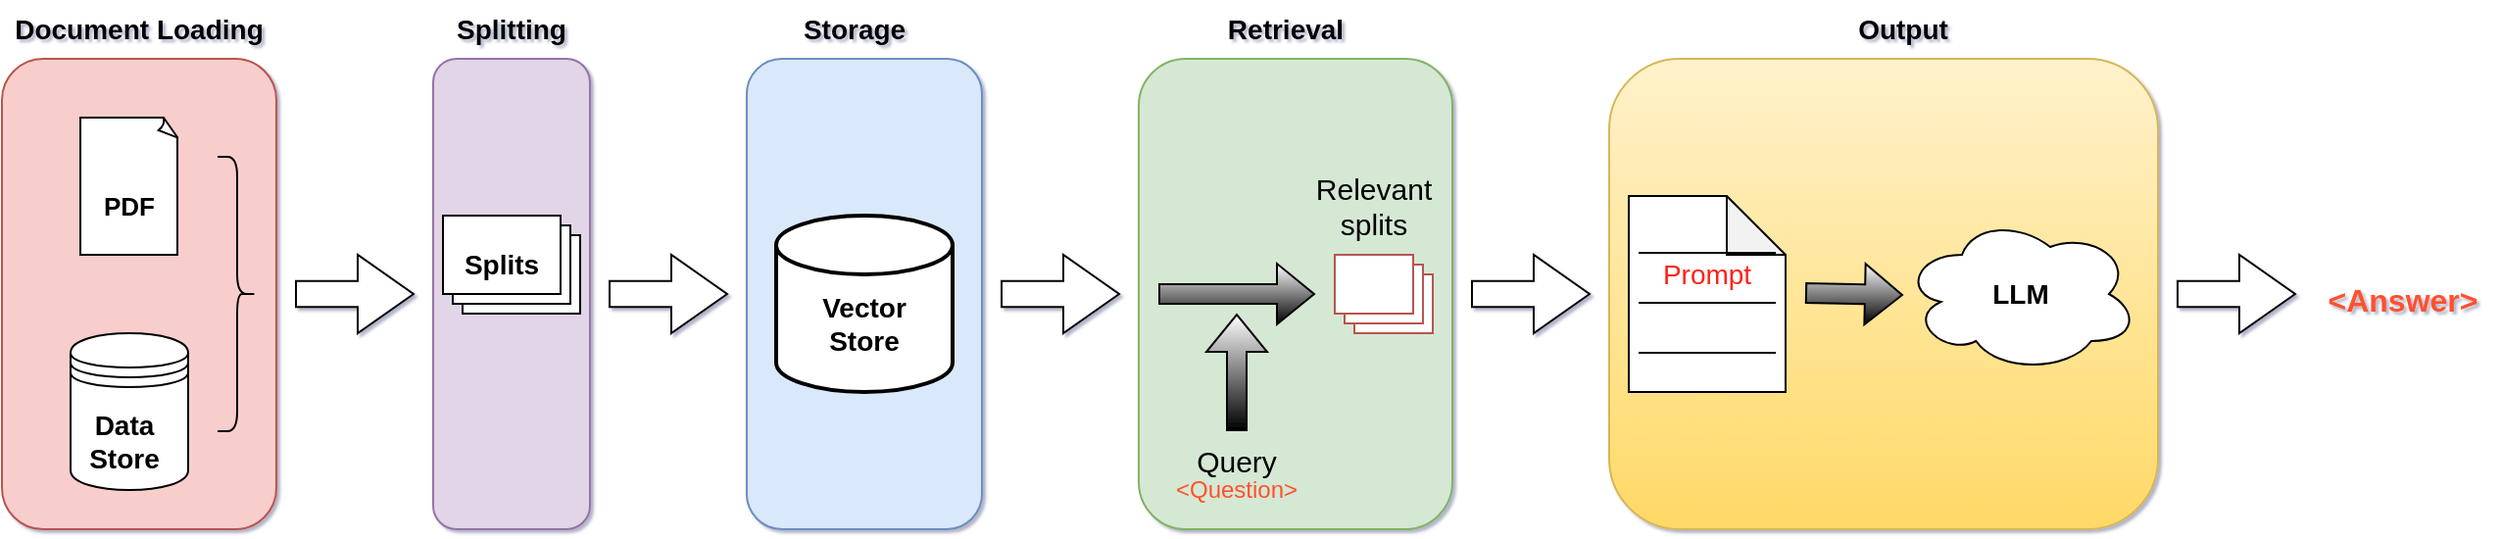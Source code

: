 <mxfile version="25.0.3">
  <diagram name="Page-1" id="vKZ-V5K5pDfOQ2ss4dRj">
    <mxGraphModel dx="882" dy="464" grid="1" gridSize="10" guides="1" tooltips="1" connect="1" arrows="1" fold="1" page="1" pageScale="1" pageWidth="850" pageHeight="1100" math="0" shadow="1">
      <root>
        <mxCell id="0" />
        <mxCell id="1" parent="0" />
        <mxCell id="f3LMZ3NK-MsZDFltU_R9-1" value="" style="rounded=1;whiteSpace=wrap;html=1;fillColor=#f8cecc;strokeColor=#b85450;" vertex="1" parent="1">
          <mxGeometry x="20" y="120" width="140" height="240" as="geometry" />
        </mxCell>
        <mxCell id="f3LMZ3NK-MsZDFltU_R9-2" value="" style="whiteSpace=wrap;html=1;shape=mxgraph.basic.document;" vertex="1" parent="1">
          <mxGeometry x="60" y="150" width="50" height="70" as="geometry" />
        </mxCell>
        <mxCell id="f3LMZ3NK-MsZDFltU_R9-3" value="" style="shape=datastore;whiteSpace=wrap;html=1;" vertex="1" parent="1">
          <mxGeometry x="55" y="260" width="60" height="80" as="geometry" />
        </mxCell>
        <mxCell id="f3LMZ3NK-MsZDFltU_R9-4" value="&lt;font style=&quot;font-size: 13px;&quot;&gt;&lt;b&gt;PDF&lt;/b&gt;&lt;/font&gt;" style="text;html=1;align=center;verticalAlign=middle;whiteSpace=wrap;rounded=0;" vertex="1" parent="1">
          <mxGeometry x="55" y="180" width="60" height="30" as="geometry" />
        </mxCell>
        <mxCell id="f3LMZ3NK-MsZDFltU_R9-5" value="&lt;font style=&quot;font-size: 14px;&quot;&gt;&lt;b&gt;Data Store&lt;/b&gt;&lt;/font&gt;" style="text;html=1;align=center;verticalAlign=middle;whiteSpace=wrap;rounded=0;" vertex="1" parent="1">
          <mxGeometry x="50" y="300" width="65" height="30" as="geometry" />
        </mxCell>
        <mxCell id="f3LMZ3NK-MsZDFltU_R9-6" value="" style="shape=curlyBracket;whiteSpace=wrap;html=1;rounded=1;flipH=1;labelPosition=right;verticalLabelPosition=middle;align=left;verticalAlign=middle;" vertex="1" parent="1">
          <mxGeometry x="130" y="170" width="20" height="140" as="geometry" />
        </mxCell>
        <mxCell id="f3LMZ3NK-MsZDFltU_R9-7" value="" style="rounded=1;whiteSpace=wrap;html=1;fillColor=#e1d5e7;strokeColor=#9673a6;" vertex="1" parent="1">
          <mxGeometry x="240" y="120" width="80" height="240" as="geometry" />
        </mxCell>
        <mxCell id="f3LMZ3NK-MsZDFltU_R9-8" value="" style="verticalLabelPosition=bottom;verticalAlign=top;html=1;shape=mxgraph.basic.layered_rect;dx=10;outlineConnect=0;whiteSpace=wrap;" vertex="1" parent="1">
          <mxGeometry x="245" y="200" width="70" height="50" as="geometry" />
        </mxCell>
        <mxCell id="f3LMZ3NK-MsZDFltU_R9-9" value="&lt;font style=&quot;font-size: 14px;&quot;&gt;&lt;b&gt;Splits&lt;/b&gt;&lt;/font&gt;" style="text;html=1;align=center;verticalAlign=middle;whiteSpace=wrap;rounded=0;" vertex="1" parent="1">
          <mxGeometry x="245" y="210" width="60" height="30" as="geometry" />
        </mxCell>
        <mxCell id="f3LMZ3NK-MsZDFltU_R9-10" value="" style="shape=singleArrow;whiteSpace=wrap;html=1;arrowWidth=0.333;arrowSize=0.475;" vertex="1" parent="1">
          <mxGeometry x="170" y="220" width="60" height="40" as="geometry" />
        </mxCell>
        <mxCell id="f3LMZ3NK-MsZDFltU_R9-11" value="" style="rounded=1;whiteSpace=wrap;html=1;fillColor=#dae8fc;strokeColor=#6c8ebf;" vertex="1" parent="1">
          <mxGeometry x="400" y="120" width="120" height="240" as="geometry" />
        </mxCell>
        <mxCell id="f3LMZ3NK-MsZDFltU_R9-12" value="" style="shape=singleArrow;whiteSpace=wrap;html=1;arrowWidth=0.333;arrowSize=0.475;" vertex="1" parent="1">
          <mxGeometry x="330" y="220" width="60" height="40" as="geometry" />
        </mxCell>
        <mxCell id="f3LMZ3NK-MsZDFltU_R9-13" value="" style="strokeWidth=2;html=1;shape=mxgraph.flowchart.database;whiteSpace=wrap;" vertex="1" parent="1">
          <mxGeometry x="415" y="200" width="90" height="90" as="geometry" />
        </mxCell>
        <mxCell id="f3LMZ3NK-MsZDFltU_R9-14" value="&lt;font style=&quot;font-size: 14px;&quot;&gt;&lt;b&gt;Vector Store&lt;/b&gt;&lt;/font&gt;" style="text;html=1;align=center;verticalAlign=middle;whiteSpace=wrap;rounded=0;" vertex="1" parent="1">
          <mxGeometry x="420" y="240" width="80" height="30" as="geometry" />
        </mxCell>
        <mxCell id="f3LMZ3NK-MsZDFltU_R9-15" value="" style="shape=singleArrow;whiteSpace=wrap;html=1;arrowWidth=0.333;arrowSize=0.475;" vertex="1" parent="1">
          <mxGeometry x="530" y="220" width="60" height="40" as="geometry" />
        </mxCell>
        <mxCell id="f3LMZ3NK-MsZDFltU_R9-16" value="" style="rounded=1;whiteSpace=wrap;html=1;fillColor=#d5e8d4;strokeColor=#82b366;" vertex="1" parent="1">
          <mxGeometry x="600" y="120" width="160" height="240" as="geometry" />
        </mxCell>
        <mxCell id="f3LMZ3NK-MsZDFltU_R9-19" value="" style="verticalLabelPosition=bottom;verticalAlign=top;html=1;shape=mxgraph.basic.layered_rect;dx=10;outlineConnect=0;whiteSpace=wrap;fillColor=#ffffff;strokeColor=#b85450;" vertex="1" parent="1">
          <mxGeometry x="700" y="220" width="50" height="40" as="geometry" />
        </mxCell>
        <mxCell id="f3LMZ3NK-MsZDFltU_R9-20" value="" style="shape=flexArrow;endArrow=classic;html=1;rounded=0;fillColor=default;gradientColor=default;" edge="1" parent="1">
          <mxGeometry width="50" height="50" relative="1" as="geometry">
            <mxPoint x="610" y="240" as="sourcePoint" />
            <mxPoint x="690" y="240" as="targetPoint" />
          </mxGeometry>
        </mxCell>
        <mxCell id="f3LMZ3NK-MsZDFltU_R9-24" value="" style="shape=flexArrow;endArrow=classic;html=1;rounded=0;fillColor=default;gradientColor=default;" edge="1" parent="1">
          <mxGeometry width="50" height="50" relative="1" as="geometry">
            <mxPoint x="650" y="310" as="sourcePoint" />
            <mxPoint x="650" y="250" as="targetPoint" />
          </mxGeometry>
        </mxCell>
        <mxCell id="f3LMZ3NK-MsZDFltU_R9-25" value="&lt;font style=&quot;font-size: 15px;&quot;&gt;Query&lt;/font&gt;" style="text;html=1;align=center;verticalAlign=middle;whiteSpace=wrap;rounded=0;" vertex="1" parent="1">
          <mxGeometry x="620" y="310" width="60" height="30" as="geometry" />
        </mxCell>
        <mxCell id="f3LMZ3NK-MsZDFltU_R9-26" value="&lt;font style=&quot;font-size: 15px;&quot;&gt;Relevant splits&lt;/font&gt;" style="text;html=1;align=center;verticalAlign=middle;whiteSpace=wrap;rounded=0;" vertex="1" parent="1">
          <mxGeometry x="690" y="180" width="60" height="30" as="geometry" />
        </mxCell>
        <mxCell id="f3LMZ3NK-MsZDFltU_R9-27" value="&lt;font color=&quot;#ff512e&quot;&gt;&amp;lt;Question&amp;gt;&lt;/font&gt;" style="text;html=1;align=center;verticalAlign=middle;whiteSpace=wrap;rounded=0;" vertex="1" parent="1">
          <mxGeometry x="620" y="330" width="60" height="20" as="geometry" />
        </mxCell>
        <mxCell id="f3LMZ3NK-MsZDFltU_R9-28" value="" style="rounded=1;whiteSpace=wrap;html=1;fillColor=#fff2cc;strokeColor=#d6b656;gradientColor=#ffd966;" vertex="1" parent="1">
          <mxGeometry x="840" y="120" width="280" height="240" as="geometry" />
        </mxCell>
        <mxCell id="f3LMZ3NK-MsZDFltU_R9-29" value="" style="shape=singleArrow;whiteSpace=wrap;html=1;arrowWidth=0.333;arrowSize=0.475;" vertex="1" parent="1">
          <mxGeometry x="770" y="220" width="60" height="40" as="geometry" />
        </mxCell>
        <mxCell id="f3LMZ3NK-MsZDFltU_R9-30" value="" style="shape=note;whiteSpace=wrap;html=1;backgroundOutline=1;darkOpacity=0.05;" vertex="1" parent="1">
          <mxGeometry x="850" y="190" width="80" height="100" as="geometry" />
        </mxCell>
        <mxCell id="f3LMZ3NK-MsZDFltU_R9-31" value="" style="endArrow=none;html=1;rounded=0;" edge="1" parent="1">
          <mxGeometry width="50" height="50" relative="1" as="geometry">
            <mxPoint x="855" y="244.47" as="sourcePoint" />
            <mxPoint x="925" y="244.47" as="targetPoint" />
          </mxGeometry>
        </mxCell>
        <mxCell id="f3LMZ3NK-MsZDFltU_R9-32" value="" style="endArrow=none;html=1;rounded=0;" edge="1" parent="1">
          <mxGeometry width="50" height="50" relative="1" as="geometry">
            <mxPoint x="855" y="270" as="sourcePoint" />
            <mxPoint x="925" y="270" as="targetPoint" />
          </mxGeometry>
        </mxCell>
        <mxCell id="f3LMZ3NK-MsZDFltU_R9-33" value="" style="endArrow=none;html=1;rounded=0;" edge="1" parent="1">
          <mxGeometry width="50" height="50" relative="1" as="geometry">
            <mxPoint x="855" y="218.95" as="sourcePoint" />
            <mxPoint x="925" y="218.95" as="targetPoint" />
          </mxGeometry>
        </mxCell>
        <mxCell id="f3LMZ3NK-MsZDFltU_R9-34" value="&lt;font color=&quot;#ff2212&quot; style=&quot;font-size: 14px;&quot;&gt;Prompt&lt;/font&gt;" style="text;html=1;align=center;verticalAlign=middle;whiteSpace=wrap;rounded=0;" vertex="1" parent="1">
          <mxGeometry x="855" y="210" width="70" height="40" as="geometry" />
        </mxCell>
        <mxCell id="f3LMZ3NK-MsZDFltU_R9-35" value="" style="shape=flexArrow;endArrow=classic;html=1;rounded=0;fillColor=default;gradientColor=default;" edge="1" parent="1">
          <mxGeometry width="50" height="50" relative="1" as="geometry">
            <mxPoint x="940" y="239.47" as="sourcePoint" />
            <mxPoint x="990" y="240.52" as="targetPoint" />
          </mxGeometry>
        </mxCell>
        <mxCell id="f3LMZ3NK-MsZDFltU_R9-36" value="" style="ellipse;shape=cloud;whiteSpace=wrap;html=1;" vertex="1" parent="1">
          <mxGeometry x="990" y="200" width="120" height="80" as="geometry" />
        </mxCell>
        <mxCell id="f3LMZ3NK-MsZDFltU_R9-37" value="&lt;font style=&quot;font-size: 14px;&quot;&gt;&lt;b&gt;LLM&lt;/b&gt;&lt;/font&gt;" style="text;html=1;align=center;verticalAlign=middle;whiteSpace=wrap;rounded=0;" vertex="1" parent="1">
          <mxGeometry x="1020" y="225" width="60" height="30" as="geometry" />
        </mxCell>
        <mxCell id="f3LMZ3NK-MsZDFltU_R9-38" value="" style="shape=singleArrow;whiteSpace=wrap;html=1;arrowWidth=0.333;arrowSize=0.475;" vertex="1" parent="1">
          <mxGeometry x="1130" y="220" width="60" height="40" as="geometry" />
        </mxCell>
        <mxCell id="f3LMZ3NK-MsZDFltU_R9-39" value="&lt;font style=&quot;font-size: 16px;&quot; color=&quot;#ff512e&quot;&gt;&lt;b style=&quot;&quot;&gt;&amp;lt;Answer&amp;gt;&lt;/b&gt;&lt;/font&gt;" style="text;html=1;align=center;verticalAlign=middle;whiteSpace=wrap;rounded=0;" vertex="1" parent="1">
          <mxGeometry x="1200" y="220" width="90" height="45" as="geometry" />
        </mxCell>
        <mxCell id="f3LMZ3NK-MsZDFltU_R9-40" value="&lt;b&gt;&lt;font style=&quot;font-size: 14px;&quot;&gt;Document Loading&lt;/font&gt;&lt;/b&gt;" style="text;html=1;align=center;verticalAlign=middle;whiteSpace=wrap;rounded=0;" vertex="1" parent="1">
          <mxGeometry x="25" y="90" width="130" height="30" as="geometry" />
        </mxCell>
        <mxCell id="f3LMZ3NK-MsZDFltU_R9-41" value="&lt;span style=&quot;font-size: 14px;&quot;&gt;&lt;b&gt;Splitting&lt;/b&gt;&lt;/span&gt;" style="text;html=1;align=center;verticalAlign=middle;whiteSpace=wrap;rounded=0;" vertex="1" parent="1">
          <mxGeometry x="215" y="90" width="130" height="30" as="geometry" />
        </mxCell>
        <mxCell id="f3LMZ3NK-MsZDFltU_R9-42" value="&lt;span style=&quot;font-size: 14px;&quot;&gt;&lt;b&gt;Storage&lt;/b&gt;&lt;/span&gt;" style="text;html=1;align=center;verticalAlign=middle;whiteSpace=wrap;rounded=0;" vertex="1" parent="1">
          <mxGeometry x="390" y="90" width="130" height="30" as="geometry" />
        </mxCell>
        <mxCell id="f3LMZ3NK-MsZDFltU_R9-43" value="&lt;span style=&quot;font-size: 14px;&quot;&gt;&lt;b&gt;Retrieval&lt;/b&gt;&lt;/span&gt;" style="text;html=1;align=center;verticalAlign=middle;whiteSpace=wrap;rounded=0;" vertex="1" parent="1">
          <mxGeometry x="610" y="90" width="130" height="30" as="geometry" />
        </mxCell>
        <mxCell id="f3LMZ3NK-MsZDFltU_R9-44" value="&lt;span style=&quot;font-size: 14px;&quot;&gt;&lt;b&gt;Output&lt;/b&gt;&lt;/span&gt;" style="text;html=1;align=center;verticalAlign=middle;whiteSpace=wrap;rounded=0;" vertex="1" parent="1">
          <mxGeometry x="925" y="90" width="130" height="30" as="geometry" />
        </mxCell>
      </root>
    </mxGraphModel>
  </diagram>
</mxfile>
